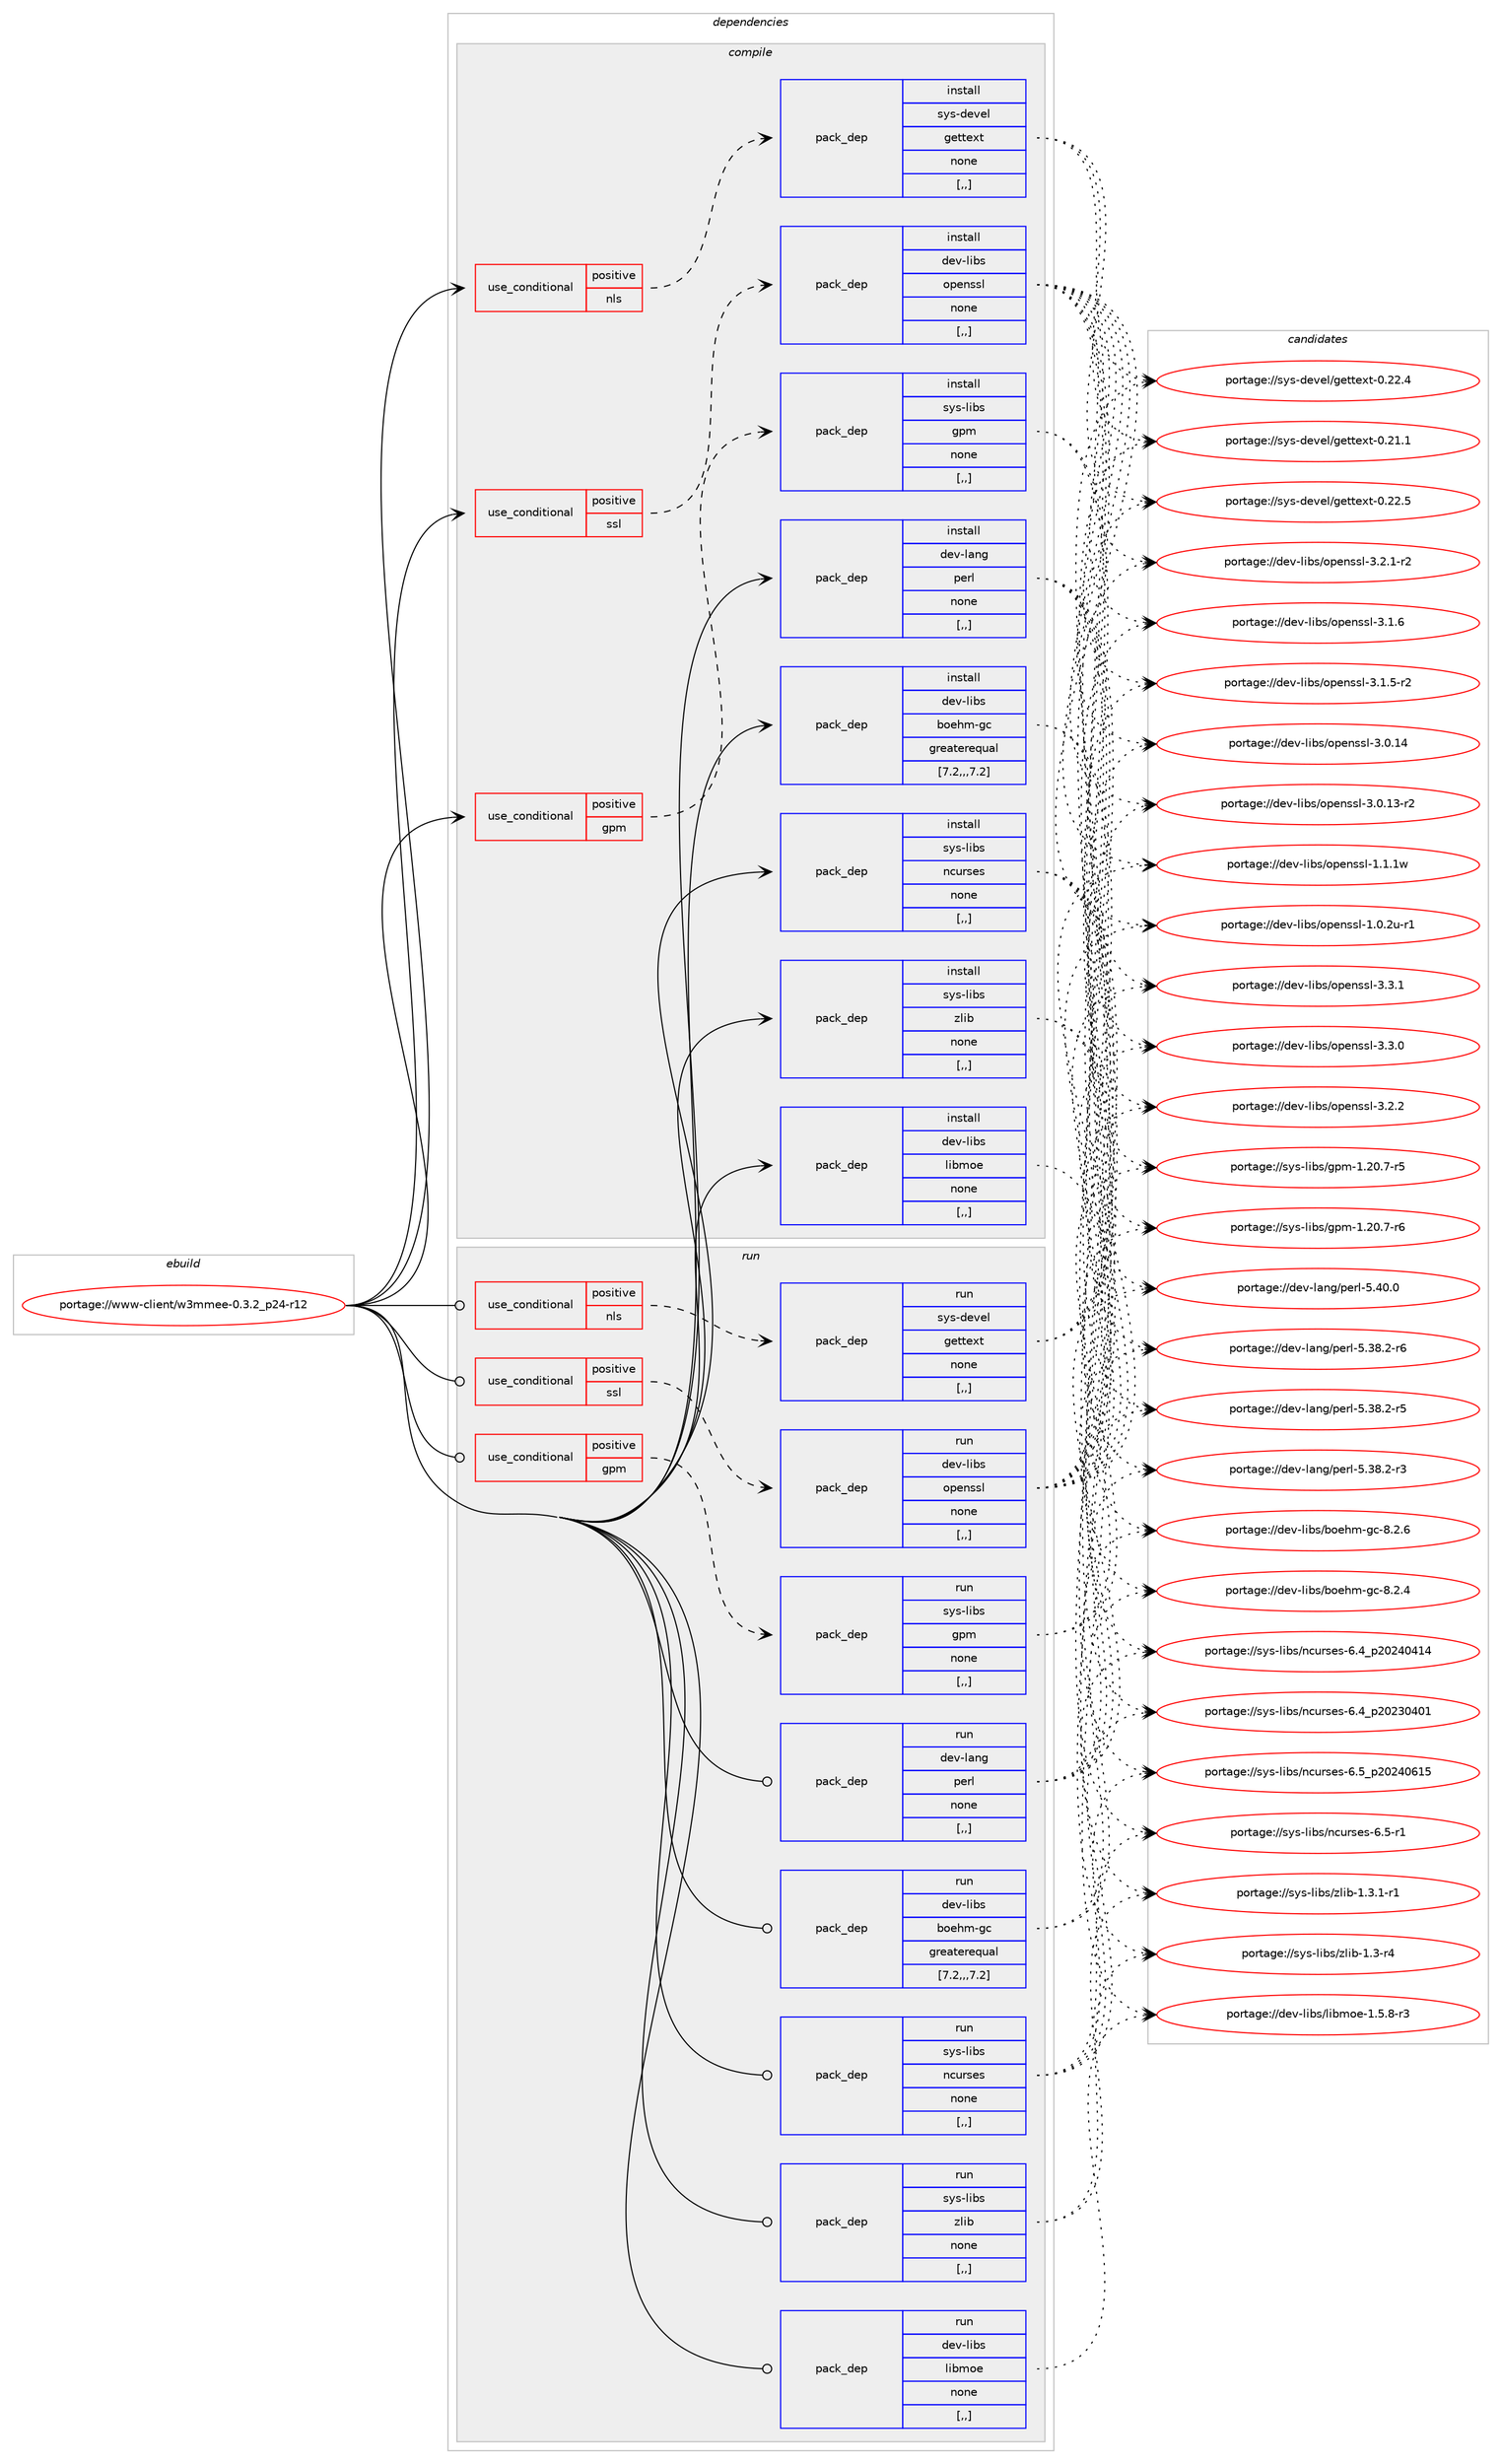 digraph prolog {

# *************
# Graph options
# *************

newrank=true;
concentrate=true;
compound=true;
graph [rankdir=LR,fontname=Helvetica,fontsize=10,ranksep=1.5];#, ranksep=2.5, nodesep=0.2];
edge  [arrowhead=vee];
node  [fontname=Helvetica,fontsize=10];

# **********
# The ebuild
# **********

subgraph cluster_leftcol {
color=gray;
label=<<i>ebuild</i>>;
id [label="portage://www-client/w3mmee-0.3.2_p24-r12", color=red, width=4, href="../www-client/w3mmee-0.3.2_p24-r12.svg"];
}

# ****************
# The dependencies
# ****************

subgraph cluster_midcol {
color=gray;
label=<<i>dependencies</i>>;
subgraph cluster_compile {
fillcolor="#eeeeee";
style=filled;
label=<<i>compile</i>>;
subgraph cond120775 {
dependency453110 [label=<<TABLE BORDER="0" CELLBORDER="1" CELLSPACING="0" CELLPADDING="4"><TR><TD ROWSPAN="3" CELLPADDING="10">use_conditional</TD></TR><TR><TD>positive</TD></TR><TR><TD>gpm</TD></TR></TABLE>>, shape=none, color=red];
subgraph pack328978 {
dependency453111 [label=<<TABLE BORDER="0" CELLBORDER="1" CELLSPACING="0" CELLPADDING="4" WIDTH="220"><TR><TD ROWSPAN="6" CELLPADDING="30">pack_dep</TD></TR><TR><TD WIDTH="110">install</TD></TR><TR><TD>sys-libs</TD></TR><TR><TD>gpm</TD></TR><TR><TD>none</TD></TR><TR><TD>[,,]</TD></TR></TABLE>>, shape=none, color=blue];
}
dependency453110:e -> dependency453111:w [weight=20,style="dashed",arrowhead="vee"];
}
id:e -> dependency453110:w [weight=20,style="solid",arrowhead="vee"];
subgraph cond120776 {
dependency453112 [label=<<TABLE BORDER="0" CELLBORDER="1" CELLSPACING="0" CELLPADDING="4"><TR><TD ROWSPAN="3" CELLPADDING="10">use_conditional</TD></TR><TR><TD>positive</TD></TR><TR><TD>nls</TD></TR></TABLE>>, shape=none, color=red];
subgraph pack328979 {
dependency453113 [label=<<TABLE BORDER="0" CELLBORDER="1" CELLSPACING="0" CELLPADDING="4" WIDTH="220"><TR><TD ROWSPAN="6" CELLPADDING="30">pack_dep</TD></TR><TR><TD WIDTH="110">install</TD></TR><TR><TD>sys-devel</TD></TR><TR><TD>gettext</TD></TR><TR><TD>none</TD></TR><TR><TD>[,,]</TD></TR></TABLE>>, shape=none, color=blue];
}
dependency453112:e -> dependency453113:w [weight=20,style="dashed",arrowhead="vee"];
}
id:e -> dependency453112:w [weight=20,style="solid",arrowhead="vee"];
subgraph cond120777 {
dependency453114 [label=<<TABLE BORDER="0" CELLBORDER="1" CELLSPACING="0" CELLPADDING="4"><TR><TD ROWSPAN="3" CELLPADDING="10">use_conditional</TD></TR><TR><TD>positive</TD></TR><TR><TD>ssl</TD></TR></TABLE>>, shape=none, color=red];
subgraph pack328980 {
dependency453115 [label=<<TABLE BORDER="0" CELLBORDER="1" CELLSPACING="0" CELLPADDING="4" WIDTH="220"><TR><TD ROWSPAN="6" CELLPADDING="30">pack_dep</TD></TR><TR><TD WIDTH="110">install</TD></TR><TR><TD>dev-libs</TD></TR><TR><TD>openssl</TD></TR><TR><TD>none</TD></TR><TR><TD>[,,]</TD></TR></TABLE>>, shape=none, color=blue];
}
dependency453114:e -> dependency453115:w [weight=20,style="dashed",arrowhead="vee"];
}
id:e -> dependency453114:w [weight=20,style="solid",arrowhead="vee"];
subgraph pack328981 {
dependency453116 [label=<<TABLE BORDER="0" CELLBORDER="1" CELLSPACING="0" CELLPADDING="4" WIDTH="220"><TR><TD ROWSPAN="6" CELLPADDING="30">pack_dep</TD></TR><TR><TD WIDTH="110">install</TD></TR><TR><TD>dev-lang</TD></TR><TR><TD>perl</TD></TR><TR><TD>none</TD></TR><TR><TD>[,,]</TD></TR></TABLE>>, shape=none, color=blue];
}
id:e -> dependency453116:w [weight=20,style="solid",arrowhead="vee"];
subgraph pack328982 {
dependency453117 [label=<<TABLE BORDER="0" CELLBORDER="1" CELLSPACING="0" CELLPADDING="4" WIDTH="220"><TR><TD ROWSPAN="6" CELLPADDING="30">pack_dep</TD></TR><TR><TD WIDTH="110">install</TD></TR><TR><TD>dev-libs</TD></TR><TR><TD>boehm-gc</TD></TR><TR><TD>greaterequal</TD></TR><TR><TD>[7.2,,,7.2]</TD></TR></TABLE>>, shape=none, color=blue];
}
id:e -> dependency453117:w [weight=20,style="solid",arrowhead="vee"];
subgraph pack328983 {
dependency453118 [label=<<TABLE BORDER="0" CELLBORDER="1" CELLSPACING="0" CELLPADDING="4" WIDTH="220"><TR><TD ROWSPAN="6" CELLPADDING="30">pack_dep</TD></TR><TR><TD WIDTH="110">install</TD></TR><TR><TD>dev-libs</TD></TR><TR><TD>libmoe</TD></TR><TR><TD>none</TD></TR><TR><TD>[,,]</TD></TR></TABLE>>, shape=none, color=blue];
}
id:e -> dependency453118:w [weight=20,style="solid",arrowhead="vee"];
subgraph pack328984 {
dependency453119 [label=<<TABLE BORDER="0" CELLBORDER="1" CELLSPACING="0" CELLPADDING="4" WIDTH="220"><TR><TD ROWSPAN="6" CELLPADDING="30">pack_dep</TD></TR><TR><TD WIDTH="110">install</TD></TR><TR><TD>sys-libs</TD></TR><TR><TD>ncurses</TD></TR><TR><TD>none</TD></TR><TR><TD>[,,]</TD></TR></TABLE>>, shape=none, color=blue];
}
id:e -> dependency453119:w [weight=20,style="solid",arrowhead="vee"];
subgraph pack328985 {
dependency453120 [label=<<TABLE BORDER="0" CELLBORDER="1" CELLSPACING="0" CELLPADDING="4" WIDTH="220"><TR><TD ROWSPAN="6" CELLPADDING="30">pack_dep</TD></TR><TR><TD WIDTH="110">install</TD></TR><TR><TD>sys-libs</TD></TR><TR><TD>zlib</TD></TR><TR><TD>none</TD></TR><TR><TD>[,,]</TD></TR></TABLE>>, shape=none, color=blue];
}
id:e -> dependency453120:w [weight=20,style="solid",arrowhead="vee"];
}
subgraph cluster_compileandrun {
fillcolor="#eeeeee";
style=filled;
label=<<i>compile and run</i>>;
}
subgraph cluster_run {
fillcolor="#eeeeee";
style=filled;
label=<<i>run</i>>;
subgraph cond120778 {
dependency453121 [label=<<TABLE BORDER="0" CELLBORDER="1" CELLSPACING="0" CELLPADDING="4"><TR><TD ROWSPAN="3" CELLPADDING="10">use_conditional</TD></TR><TR><TD>positive</TD></TR><TR><TD>gpm</TD></TR></TABLE>>, shape=none, color=red];
subgraph pack328986 {
dependency453122 [label=<<TABLE BORDER="0" CELLBORDER="1" CELLSPACING="0" CELLPADDING="4" WIDTH="220"><TR><TD ROWSPAN="6" CELLPADDING="30">pack_dep</TD></TR><TR><TD WIDTH="110">run</TD></TR><TR><TD>sys-libs</TD></TR><TR><TD>gpm</TD></TR><TR><TD>none</TD></TR><TR><TD>[,,]</TD></TR></TABLE>>, shape=none, color=blue];
}
dependency453121:e -> dependency453122:w [weight=20,style="dashed",arrowhead="vee"];
}
id:e -> dependency453121:w [weight=20,style="solid",arrowhead="odot"];
subgraph cond120779 {
dependency453123 [label=<<TABLE BORDER="0" CELLBORDER="1" CELLSPACING="0" CELLPADDING="4"><TR><TD ROWSPAN="3" CELLPADDING="10">use_conditional</TD></TR><TR><TD>positive</TD></TR><TR><TD>nls</TD></TR></TABLE>>, shape=none, color=red];
subgraph pack328987 {
dependency453124 [label=<<TABLE BORDER="0" CELLBORDER="1" CELLSPACING="0" CELLPADDING="4" WIDTH="220"><TR><TD ROWSPAN="6" CELLPADDING="30">pack_dep</TD></TR><TR><TD WIDTH="110">run</TD></TR><TR><TD>sys-devel</TD></TR><TR><TD>gettext</TD></TR><TR><TD>none</TD></TR><TR><TD>[,,]</TD></TR></TABLE>>, shape=none, color=blue];
}
dependency453123:e -> dependency453124:w [weight=20,style="dashed",arrowhead="vee"];
}
id:e -> dependency453123:w [weight=20,style="solid",arrowhead="odot"];
subgraph cond120780 {
dependency453125 [label=<<TABLE BORDER="0" CELLBORDER="1" CELLSPACING="0" CELLPADDING="4"><TR><TD ROWSPAN="3" CELLPADDING="10">use_conditional</TD></TR><TR><TD>positive</TD></TR><TR><TD>ssl</TD></TR></TABLE>>, shape=none, color=red];
subgraph pack328988 {
dependency453126 [label=<<TABLE BORDER="0" CELLBORDER="1" CELLSPACING="0" CELLPADDING="4" WIDTH="220"><TR><TD ROWSPAN="6" CELLPADDING="30">pack_dep</TD></TR><TR><TD WIDTH="110">run</TD></TR><TR><TD>dev-libs</TD></TR><TR><TD>openssl</TD></TR><TR><TD>none</TD></TR><TR><TD>[,,]</TD></TR></TABLE>>, shape=none, color=blue];
}
dependency453125:e -> dependency453126:w [weight=20,style="dashed",arrowhead="vee"];
}
id:e -> dependency453125:w [weight=20,style="solid",arrowhead="odot"];
subgraph pack328989 {
dependency453127 [label=<<TABLE BORDER="0" CELLBORDER="1" CELLSPACING="0" CELLPADDING="4" WIDTH="220"><TR><TD ROWSPAN="6" CELLPADDING="30">pack_dep</TD></TR><TR><TD WIDTH="110">run</TD></TR><TR><TD>dev-lang</TD></TR><TR><TD>perl</TD></TR><TR><TD>none</TD></TR><TR><TD>[,,]</TD></TR></TABLE>>, shape=none, color=blue];
}
id:e -> dependency453127:w [weight=20,style="solid",arrowhead="odot"];
subgraph pack328990 {
dependency453128 [label=<<TABLE BORDER="0" CELLBORDER="1" CELLSPACING="0" CELLPADDING="4" WIDTH="220"><TR><TD ROWSPAN="6" CELLPADDING="30">pack_dep</TD></TR><TR><TD WIDTH="110">run</TD></TR><TR><TD>dev-libs</TD></TR><TR><TD>boehm-gc</TD></TR><TR><TD>greaterequal</TD></TR><TR><TD>[7.2,,,7.2]</TD></TR></TABLE>>, shape=none, color=blue];
}
id:e -> dependency453128:w [weight=20,style="solid",arrowhead="odot"];
subgraph pack328991 {
dependency453129 [label=<<TABLE BORDER="0" CELLBORDER="1" CELLSPACING="0" CELLPADDING="4" WIDTH="220"><TR><TD ROWSPAN="6" CELLPADDING="30">pack_dep</TD></TR><TR><TD WIDTH="110">run</TD></TR><TR><TD>dev-libs</TD></TR><TR><TD>libmoe</TD></TR><TR><TD>none</TD></TR><TR><TD>[,,]</TD></TR></TABLE>>, shape=none, color=blue];
}
id:e -> dependency453129:w [weight=20,style="solid",arrowhead="odot"];
subgraph pack328992 {
dependency453130 [label=<<TABLE BORDER="0" CELLBORDER="1" CELLSPACING="0" CELLPADDING="4" WIDTH="220"><TR><TD ROWSPAN="6" CELLPADDING="30">pack_dep</TD></TR><TR><TD WIDTH="110">run</TD></TR><TR><TD>sys-libs</TD></TR><TR><TD>ncurses</TD></TR><TR><TD>none</TD></TR><TR><TD>[,,]</TD></TR></TABLE>>, shape=none, color=blue];
}
id:e -> dependency453130:w [weight=20,style="solid",arrowhead="odot"];
subgraph pack328993 {
dependency453131 [label=<<TABLE BORDER="0" CELLBORDER="1" CELLSPACING="0" CELLPADDING="4" WIDTH="220"><TR><TD ROWSPAN="6" CELLPADDING="30">pack_dep</TD></TR><TR><TD WIDTH="110">run</TD></TR><TR><TD>sys-libs</TD></TR><TR><TD>zlib</TD></TR><TR><TD>none</TD></TR><TR><TD>[,,]</TD></TR></TABLE>>, shape=none, color=blue];
}
id:e -> dependency453131:w [weight=20,style="solid",arrowhead="odot"];
}
}

# **************
# The candidates
# **************

subgraph cluster_choices {
rank=same;
color=gray;
label=<<i>candidates</i>>;

subgraph choice328978 {
color=black;
nodesep=1;
choice115121115451081059811547103112109454946504846554511454 [label="portage://sys-libs/gpm-1.20.7-r6", color=red, width=4,href="../sys-libs/gpm-1.20.7-r6.svg"];
choice115121115451081059811547103112109454946504846554511453 [label="portage://sys-libs/gpm-1.20.7-r5", color=red, width=4,href="../sys-libs/gpm-1.20.7-r5.svg"];
dependency453111:e -> choice115121115451081059811547103112109454946504846554511454:w [style=dotted,weight="100"];
dependency453111:e -> choice115121115451081059811547103112109454946504846554511453:w [style=dotted,weight="100"];
}
subgraph choice328979 {
color=black;
nodesep=1;
choice115121115451001011181011084710310111611610112011645484650504653 [label="portage://sys-devel/gettext-0.22.5", color=red, width=4,href="../sys-devel/gettext-0.22.5.svg"];
choice115121115451001011181011084710310111611610112011645484650504652 [label="portage://sys-devel/gettext-0.22.4", color=red, width=4,href="../sys-devel/gettext-0.22.4.svg"];
choice115121115451001011181011084710310111611610112011645484650494649 [label="portage://sys-devel/gettext-0.21.1", color=red, width=4,href="../sys-devel/gettext-0.21.1.svg"];
dependency453113:e -> choice115121115451001011181011084710310111611610112011645484650504653:w [style=dotted,weight="100"];
dependency453113:e -> choice115121115451001011181011084710310111611610112011645484650504652:w [style=dotted,weight="100"];
dependency453113:e -> choice115121115451001011181011084710310111611610112011645484650494649:w [style=dotted,weight="100"];
}
subgraph choice328980 {
color=black;
nodesep=1;
choice100101118451081059811547111112101110115115108455146514649 [label="portage://dev-libs/openssl-3.3.1", color=red, width=4,href="../dev-libs/openssl-3.3.1.svg"];
choice100101118451081059811547111112101110115115108455146514648 [label="portage://dev-libs/openssl-3.3.0", color=red, width=4,href="../dev-libs/openssl-3.3.0.svg"];
choice100101118451081059811547111112101110115115108455146504650 [label="portage://dev-libs/openssl-3.2.2", color=red, width=4,href="../dev-libs/openssl-3.2.2.svg"];
choice1001011184510810598115471111121011101151151084551465046494511450 [label="portage://dev-libs/openssl-3.2.1-r2", color=red, width=4,href="../dev-libs/openssl-3.2.1-r2.svg"];
choice100101118451081059811547111112101110115115108455146494654 [label="portage://dev-libs/openssl-3.1.6", color=red, width=4,href="../dev-libs/openssl-3.1.6.svg"];
choice1001011184510810598115471111121011101151151084551464946534511450 [label="portage://dev-libs/openssl-3.1.5-r2", color=red, width=4,href="../dev-libs/openssl-3.1.5-r2.svg"];
choice10010111845108105981154711111210111011511510845514648464952 [label="portage://dev-libs/openssl-3.0.14", color=red, width=4,href="../dev-libs/openssl-3.0.14.svg"];
choice100101118451081059811547111112101110115115108455146484649514511450 [label="portage://dev-libs/openssl-3.0.13-r2", color=red, width=4,href="../dev-libs/openssl-3.0.13-r2.svg"];
choice100101118451081059811547111112101110115115108454946494649119 [label="portage://dev-libs/openssl-1.1.1w", color=red, width=4,href="../dev-libs/openssl-1.1.1w.svg"];
choice1001011184510810598115471111121011101151151084549464846501174511449 [label="portage://dev-libs/openssl-1.0.2u-r1", color=red, width=4,href="../dev-libs/openssl-1.0.2u-r1.svg"];
dependency453115:e -> choice100101118451081059811547111112101110115115108455146514649:w [style=dotted,weight="100"];
dependency453115:e -> choice100101118451081059811547111112101110115115108455146514648:w [style=dotted,weight="100"];
dependency453115:e -> choice100101118451081059811547111112101110115115108455146504650:w [style=dotted,weight="100"];
dependency453115:e -> choice1001011184510810598115471111121011101151151084551465046494511450:w [style=dotted,weight="100"];
dependency453115:e -> choice100101118451081059811547111112101110115115108455146494654:w [style=dotted,weight="100"];
dependency453115:e -> choice1001011184510810598115471111121011101151151084551464946534511450:w [style=dotted,weight="100"];
dependency453115:e -> choice10010111845108105981154711111210111011511510845514648464952:w [style=dotted,weight="100"];
dependency453115:e -> choice100101118451081059811547111112101110115115108455146484649514511450:w [style=dotted,weight="100"];
dependency453115:e -> choice100101118451081059811547111112101110115115108454946494649119:w [style=dotted,weight="100"];
dependency453115:e -> choice1001011184510810598115471111121011101151151084549464846501174511449:w [style=dotted,weight="100"];
}
subgraph choice328981 {
color=black;
nodesep=1;
choice10010111845108971101034711210111410845534652484648 [label="portage://dev-lang/perl-5.40.0", color=red, width=4,href="../dev-lang/perl-5.40.0.svg"];
choice100101118451089711010347112101114108455346515646504511454 [label="portage://dev-lang/perl-5.38.2-r6", color=red, width=4,href="../dev-lang/perl-5.38.2-r6.svg"];
choice100101118451089711010347112101114108455346515646504511453 [label="portage://dev-lang/perl-5.38.2-r5", color=red, width=4,href="../dev-lang/perl-5.38.2-r5.svg"];
choice100101118451089711010347112101114108455346515646504511451 [label="portage://dev-lang/perl-5.38.2-r3", color=red, width=4,href="../dev-lang/perl-5.38.2-r3.svg"];
dependency453116:e -> choice10010111845108971101034711210111410845534652484648:w [style=dotted,weight="100"];
dependency453116:e -> choice100101118451089711010347112101114108455346515646504511454:w [style=dotted,weight="100"];
dependency453116:e -> choice100101118451089711010347112101114108455346515646504511453:w [style=dotted,weight="100"];
dependency453116:e -> choice100101118451089711010347112101114108455346515646504511451:w [style=dotted,weight="100"];
}
subgraph choice328982 {
color=black;
nodesep=1;
choice100101118451081059811547981111011041094510399455646504654 [label="portage://dev-libs/boehm-gc-8.2.6", color=red, width=4,href="../dev-libs/boehm-gc-8.2.6.svg"];
choice100101118451081059811547981111011041094510399455646504652 [label="portage://dev-libs/boehm-gc-8.2.4", color=red, width=4,href="../dev-libs/boehm-gc-8.2.4.svg"];
dependency453117:e -> choice100101118451081059811547981111011041094510399455646504654:w [style=dotted,weight="100"];
dependency453117:e -> choice100101118451081059811547981111011041094510399455646504652:w [style=dotted,weight="100"];
}
subgraph choice328983 {
color=black;
nodesep=1;
choice100101118451081059811547108105981091111014549465346564511451 [label="portage://dev-libs/libmoe-1.5.8-r3", color=red, width=4,href="../dev-libs/libmoe-1.5.8-r3.svg"];
dependency453118:e -> choice100101118451081059811547108105981091111014549465346564511451:w [style=dotted,weight="100"];
}
subgraph choice328984 {
color=black;
nodesep=1;
choice1151211154510810598115471109911711411510111545544653951125048505248544953 [label="portage://sys-libs/ncurses-6.5_p20240615", color=red, width=4,href="../sys-libs/ncurses-6.5_p20240615.svg"];
choice11512111545108105981154711099117114115101115455446534511449 [label="portage://sys-libs/ncurses-6.5-r1", color=red, width=4,href="../sys-libs/ncurses-6.5-r1.svg"];
choice1151211154510810598115471109911711411510111545544652951125048505248524952 [label="portage://sys-libs/ncurses-6.4_p20240414", color=red, width=4,href="../sys-libs/ncurses-6.4_p20240414.svg"];
choice1151211154510810598115471109911711411510111545544652951125048505148524849 [label="portage://sys-libs/ncurses-6.4_p20230401", color=red, width=4,href="../sys-libs/ncurses-6.4_p20230401.svg"];
dependency453119:e -> choice1151211154510810598115471109911711411510111545544653951125048505248544953:w [style=dotted,weight="100"];
dependency453119:e -> choice11512111545108105981154711099117114115101115455446534511449:w [style=dotted,weight="100"];
dependency453119:e -> choice1151211154510810598115471109911711411510111545544652951125048505248524952:w [style=dotted,weight="100"];
dependency453119:e -> choice1151211154510810598115471109911711411510111545544652951125048505148524849:w [style=dotted,weight="100"];
}
subgraph choice328985 {
color=black;
nodesep=1;
choice115121115451081059811547122108105984549465146494511449 [label="portage://sys-libs/zlib-1.3.1-r1", color=red, width=4,href="../sys-libs/zlib-1.3.1-r1.svg"];
choice11512111545108105981154712210810598454946514511452 [label="portage://sys-libs/zlib-1.3-r4", color=red, width=4,href="../sys-libs/zlib-1.3-r4.svg"];
dependency453120:e -> choice115121115451081059811547122108105984549465146494511449:w [style=dotted,weight="100"];
dependency453120:e -> choice11512111545108105981154712210810598454946514511452:w [style=dotted,weight="100"];
}
subgraph choice328986 {
color=black;
nodesep=1;
choice115121115451081059811547103112109454946504846554511454 [label="portage://sys-libs/gpm-1.20.7-r6", color=red, width=4,href="../sys-libs/gpm-1.20.7-r6.svg"];
choice115121115451081059811547103112109454946504846554511453 [label="portage://sys-libs/gpm-1.20.7-r5", color=red, width=4,href="../sys-libs/gpm-1.20.7-r5.svg"];
dependency453122:e -> choice115121115451081059811547103112109454946504846554511454:w [style=dotted,weight="100"];
dependency453122:e -> choice115121115451081059811547103112109454946504846554511453:w [style=dotted,weight="100"];
}
subgraph choice328987 {
color=black;
nodesep=1;
choice115121115451001011181011084710310111611610112011645484650504653 [label="portage://sys-devel/gettext-0.22.5", color=red, width=4,href="../sys-devel/gettext-0.22.5.svg"];
choice115121115451001011181011084710310111611610112011645484650504652 [label="portage://sys-devel/gettext-0.22.4", color=red, width=4,href="../sys-devel/gettext-0.22.4.svg"];
choice115121115451001011181011084710310111611610112011645484650494649 [label="portage://sys-devel/gettext-0.21.1", color=red, width=4,href="../sys-devel/gettext-0.21.1.svg"];
dependency453124:e -> choice115121115451001011181011084710310111611610112011645484650504653:w [style=dotted,weight="100"];
dependency453124:e -> choice115121115451001011181011084710310111611610112011645484650504652:w [style=dotted,weight="100"];
dependency453124:e -> choice115121115451001011181011084710310111611610112011645484650494649:w [style=dotted,weight="100"];
}
subgraph choice328988 {
color=black;
nodesep=1;
choice100101118451081059811547111112101110115115108455146514649 [label="portage://dev-libs/openssl-3.3.1", color=red, width=4,href="../dev-libs/openssl-3.3.1.svg"];
choice100101118451081059811547111112101110115115108455146514648 [label="portage://dev-libs/openssl-3.3.0", color=red, width=4,href="../dev-libs/openssl-3.3.0.svg"];
choice100101118451081059811547111112101110115115108455146504650 [label="portage://dev-libs/openssl-3.2.2", color=red, width=4,href="../dev-libs/openssl-3.2.2.svg"];
choice1001011184510810598115471111121011101151151084551465046494511450 [label="portage://dev-libs/openssl-3.2.1-r2", color=red, width=4,href="../dev-libs/openssl-3.2.1-r2.svg"];
choice100101118451081059811547111112101110115115108455146494654 [label="portage://dev-libs/openssl-3.1.6", color=red, width=4,href="../dev-libs/openssl-3.1.6.svg"];
choice1001011184510810598115471111121011101151151084551464946534511450 [label="portage://dev-libs/openssl-3.1.5-r2", color=red, width=4,href="../dev-libs/openssl-3.1.5-r2.svg"];
choice10010111845108105981154711111210111011511510845514648464952 [label="portage://dev-libs/openssl-3.0.14", color=red, width=4,href="../dev-libs/openssl-3.0.14.svg"];
choice100101118451081059811547111112101110115115108455146484649514511450 [label="portage://dev-libs/openssl-3.0.13-r2", color=red, width=4,href="../dev-libs/openssl-3.0.13-r2.svg"];
choice100101118451081059811547111112101110115115108454946494649119 [label="portage://dev-libs/openssl-1.1.1w", color=red, width=4,href="../dev-libs/openssl-1.1.1w.svg"];
choice1001011184510810598115471111121011101151151084549464846501174511449 [label="portage://dev-libs/openssl-1.0.2u-r1", color=red, width=4,href="../dev-libs/openssl-1.0.2u-r1.svg"];
dependency453126:e -> choice100101118451081059811547111112101110115115108455146514649:w [style=dotted,weight="100"];
dependency453126:e -> choice100101118451081059811547111112101110115115108455146514648:w [style=dotted,weight="100"];
dependency453126:e -> choice100101118451081059811547111112101110115115108455146504650:w [style=dotted,weight="100"];
dependency453126:e -> choice1001011184510810598115471111121011101151151084551465046494511450:w [style=dotted,weight="100"];
dependency453126:e -> choice100101118451081059811547111112101110115115108455146494654:w [style=dotted,weight="100"];
dependency453126:e -> choice1001011184510810598115471111121011101151151084551464946534511450:w [style=dotted,weight="100"];
dependency453126:e -> choice10010111845108105981154711111210111011511510845514648464952:w [style=dotted,weight="100"];
dependency453126:e -> choice100101118451081059811547111112101110115115108455146484649514511450:w [style=dotted,weight="100"];
dependency453126:e -> choice100101118451081059811547111112101110115115108454946494649119:w [style=dotted,weight="100"];
dependency453126:e -> choice1001011184510810598115471111121011101151151084549464846501174511449:w [style=dotted,weight="100"];
}
subgraph choice328989 {
color=black;
nodesep=1;
choice10010111845108971101034711210111410845534652484648 [label="portage://dev-lang/perl-5.40.0", color=red, width=4,href="../dev-lang/perl-5.40.0.svg"];
choice100101118451089711010347112101114108455346515646504511454 [label="portage://dev-lang/perl-5.38.2-r6", color=red, width=4,href="../dev-lang/perl-5.38.2-r6.svg"];
choice100101118451089711010347112101114108455346515646504511453 [label="portage://dev-lang/perl-5.38.2-r5", color=red, width=4,href="../dev-lang/perl-5.38.2-r5.svg"];
choice100101118451089711010347112101114108455346515646504511451 [label="portage://dev-lang/perl-5.38.2-r3", color=red, width=4,href="../dev-lang/perl-5.38.2-r3.svg"];
dependency453127:e -> choice10010111845108971101034711210111410845534652484648:w [style=dotted,weight="100"];
dependency453127:e -> choice100101118451089711010347112101114108455346515646504511454:w [style=dotted,weight="100"];
dependency453127:e -> choice100101118451089711010347112101114108455346515646504511453:w [style=dotted,weight="100"];
dependency453127:e -> choice100101118451089711010347112101114108455346515646504511451:w [style=dotted,weight="100"];
}
subgraph choice328990 {
color=black;
nodesep=1;
choice100101118451081059811547981111011041094510399455646504654 [label="portage://dev-libs/boehm-gc-8.2.6", color=red, width=4,href="../dev-libs/boehm-gc-8.2.6.svg"];
choice100101118451081059811547981111011041094510399455646504652 [label="portage://dev-libs/boehm-gc-8.2.4", color=red, width=4,href="../dev-libs/boehm-gc-8.2.4.svg"];
dependency453128:e -> choice100101118451081059811547981111011041094510399455646504654:w [style=dotted,weight="100"];
dependency453128:e -> choice100101118451081059811547981111011041094510399455646504652:w [style=dotted,weight="100"];
}
subgraph choice328991 {
color=black;
nodesep=1;
choice100101118451081059811547108105981091111014549465346564511451 [label="portage://dev-libs/libmoe-1.5.8-r3", color=red, width=4,href="../dev-libs/libmoe-1.5.8-r3.svg"];
dependency453129:e -> choice100101118451081059811547108105981091111014549465346564511451:w [style=dotted,weight="100"];
}
subgraph choice328992 {
color=black;
nodesep=1;
choice1151211154510810598115471109911711411510111545544653951125048505248544953 [label="portage://sys-libs/ncurses-6.5_p20240615", color=red, width=4,href="../sys-libs/ncurses-6.5_p20240615.svg"];
choice11512111545108105981154711099117114115101115455446534511449 [label="portage://sys-libs/ncurses-6.5-r1", color=red, width=4,href="../sys-libs/ncurses-6.5-r1.svg"];
choice1151211154510810598115471109911711411510111545544652951125048505248524952 [label="portage://sys-libs/ncurses-6.4_p20240414", color=red, width=4,href="../sys-libs/ncurses-6.4_p20240414.svg"];
choice1151211154510810598115471109911711411510111545544652951125048505148524849 [label="portage://sys-libs/ncurses-6.4_p20230401", color=red, width=4,href="../sys-libs/ncurses-6.4_p20230401.svg"];
dependency453130:e -> choice1151211154510810598115471109911711411510111545544653951125048505248544953:w [style=dotted,weight="100"];
dependency453130:e -> choice11512111545108105981154711099117114115101115455446534511449:w [style=dotted,weight="100"];
dependency453130:e -> choice1151211154510810598115471109911711411510111545544652951125048505248524952:w [style=dotted,weight="100"];
dependency453130:e -> choice1151211154510810598115471109911711411510111545544652951125048505148524849:w [style=dotted,weight="100"];
}
subgraph choice328993 {
color=black;
nodesep=1;
choice115121115451081059811547122108105984549465146494511449 [label="portage://sys-libs/zlib-1.3.1-r1", color=red, width=4,href="../sys-libs/zlib-1.3.1-r1.svg"];
choice11512111545108105981154712210810598454946514511452 [label="portage://sys-libs/zlib-1.3-r4", color=red, width=4,href="../sys-libs/zlib-1.3-r4.svg"];
dependency453131:e -> choice115121115451081059811547122108105984549465146494511449:w [style=dotted,weight="100"];
dependency453131:e -> choice11512111545108105981154712210810598454946514511452:w [style=dotted,weight="100"];
}
}

}
